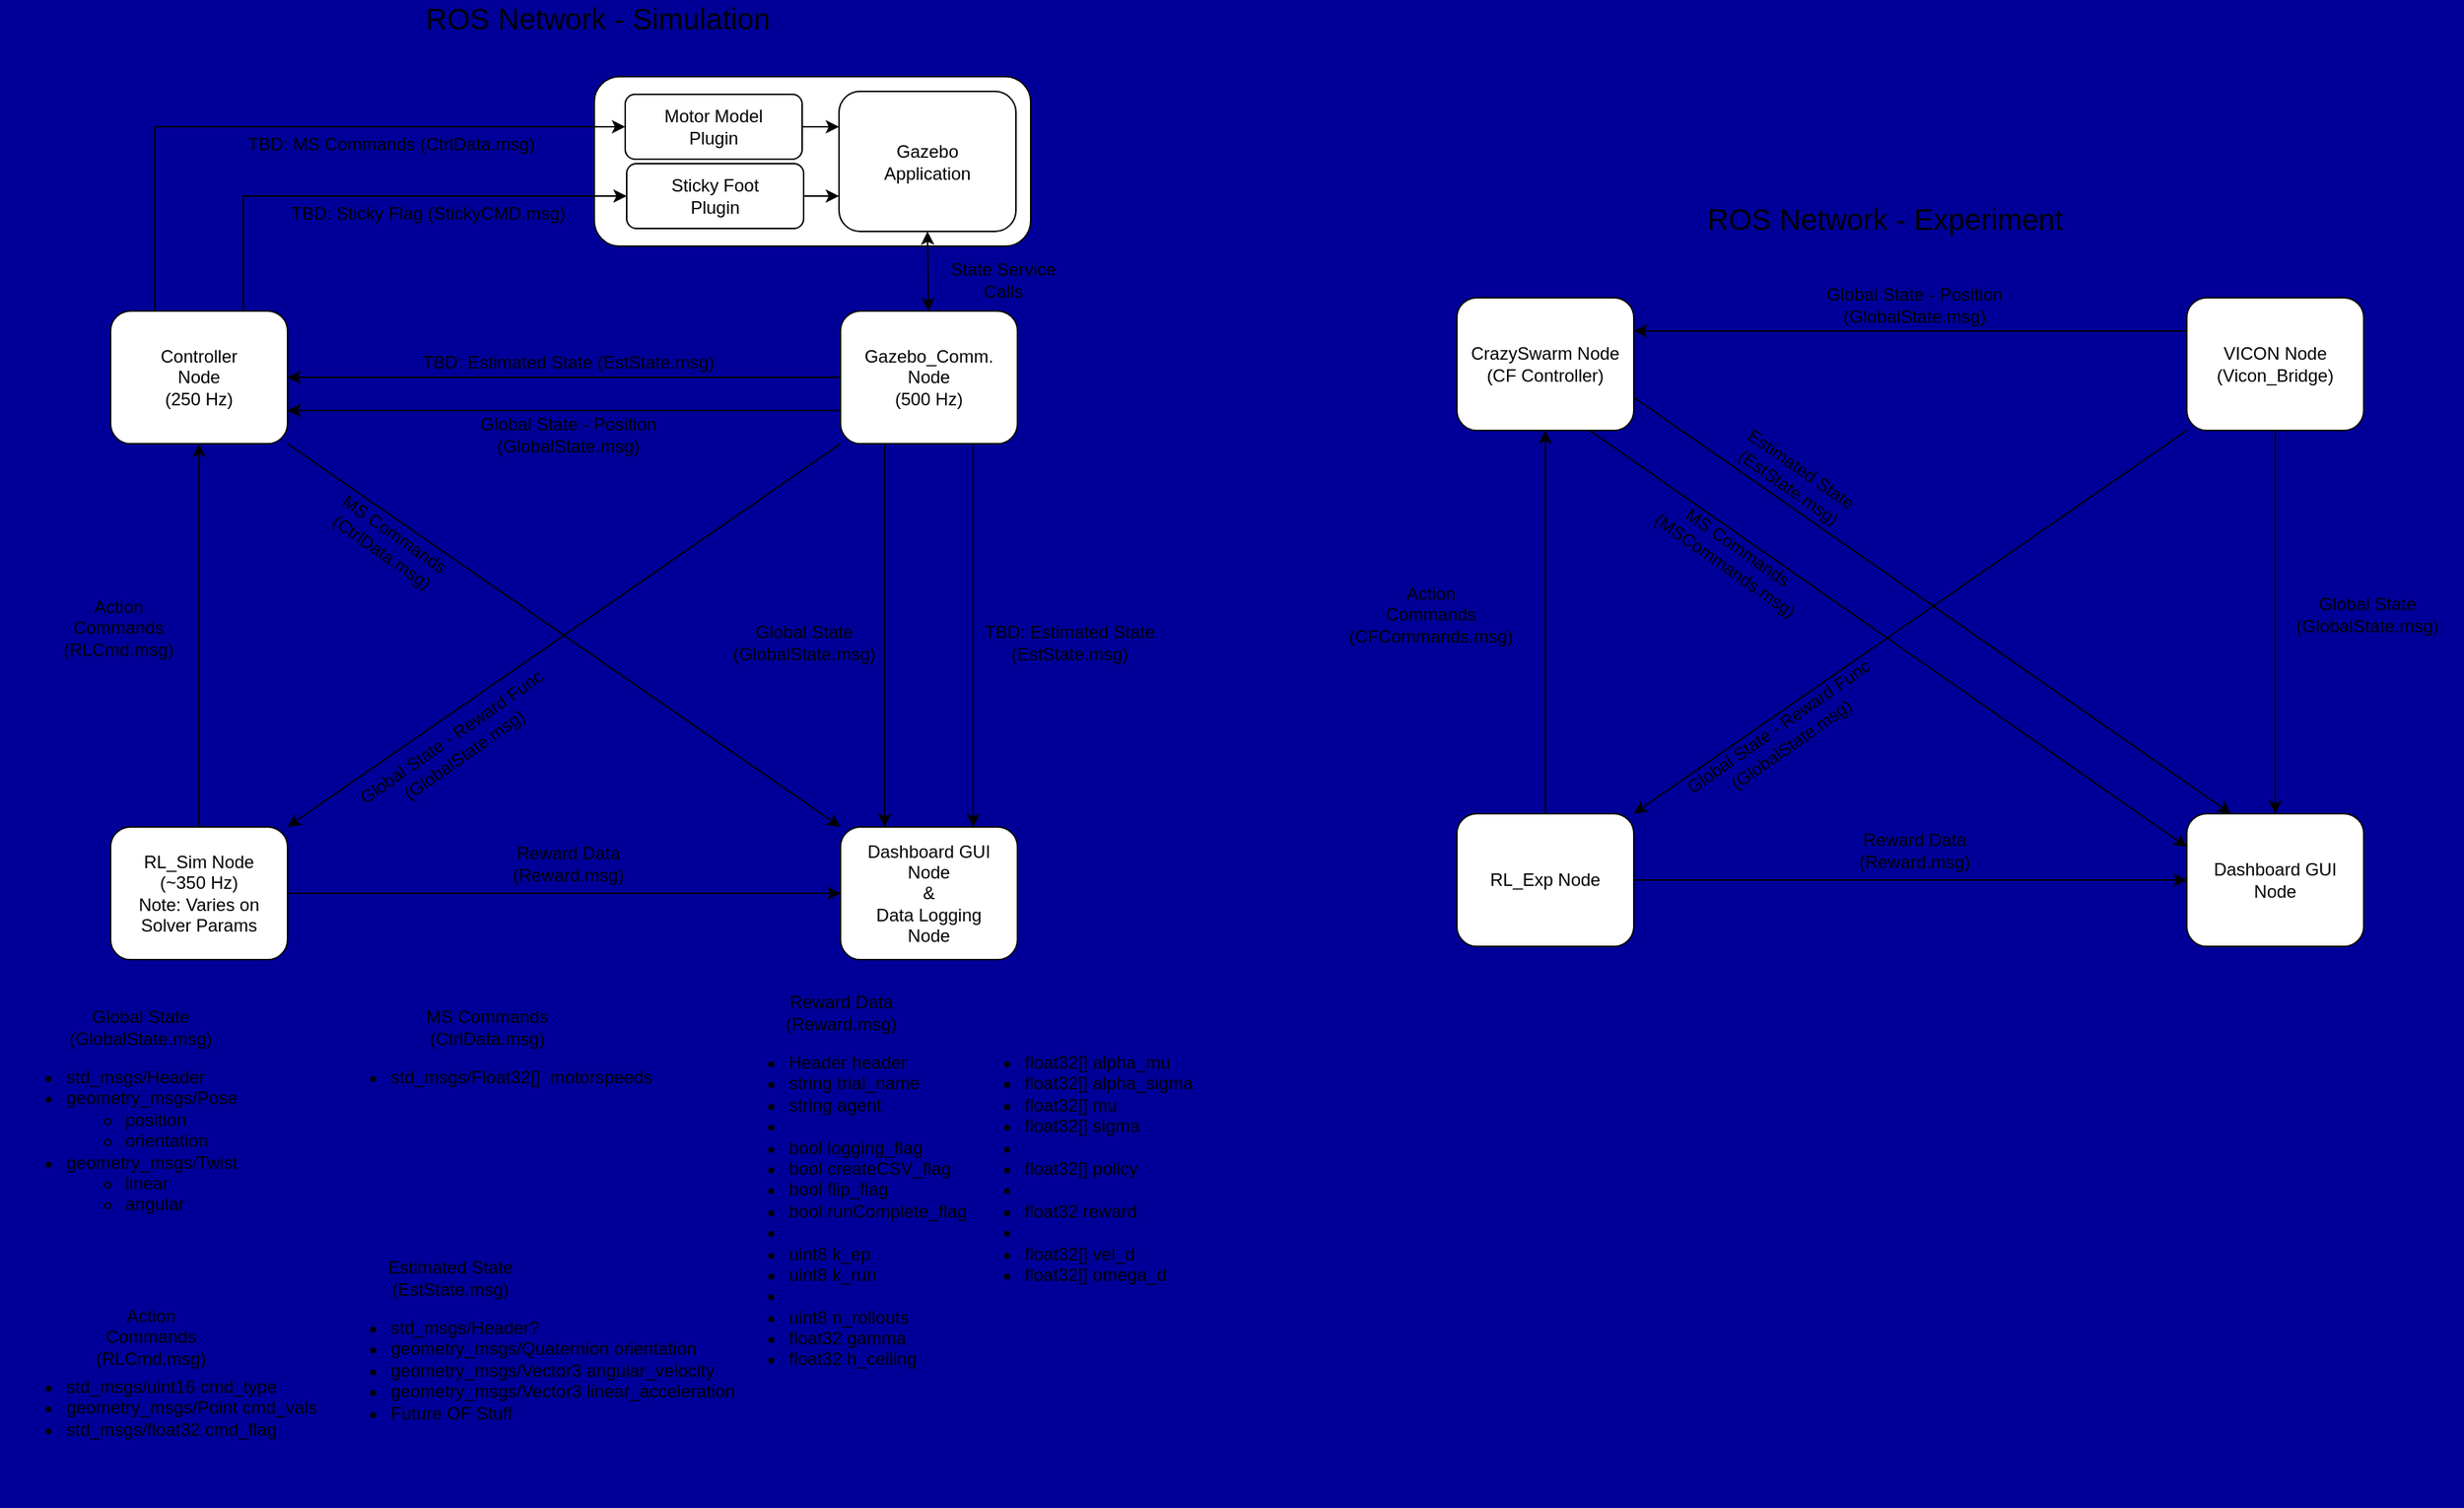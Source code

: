 <mxfile version="13.10.0" type="embed" pages="2">
    <diagram id="4q4zT_EYPk3diKyVNwrd" name="Page-1">
        <mxGraphModel dx="1112" dy="707" grid="1" gridSize="10" guides="1" tooltips="1" connect="1" arrows="1" fold="1" page="1" pageScale="1" pageWidth="850" pageHeight="1100" background="#000099" math="0" shadow="0">
            <root>
                <mxCell id="0"/>
                <mxCell id="1" parent="0"/>
                <mxCell id="GYX6j8tE0jOFINhNC3Ar-2" value="" style="rounded=1;whiteSpace=wrap;html=1;align=right;" parent="1" vertex="1">
                    <mxGeometry x="423" y="130" width="296" height="115" as="geometry"/>
                </mxCell>
                <mxCell id="csX2sQHDqy6ObiTzpXhX-31" style="edgeStyle=orthogonalEdgeStyle;rounded=0;orthogonalLoop=1;jettySize=auto;html=1;exitX=0.75;exitY=0;exitDx=0;exitDy=0;entryX=0;entryY=0.5;entryDx=0;entryDy=0;" parent="1" source="GYX6j8tE0jOFINhNC3Ar-1" target="csX2sQHDqy6ObiTzpXhX-12" edge="1">
                    <mxGeometry relative="1" as="geometry"/>
                </mxCell>
                <mxCell id="csX2sQHDqy6ObiTzpXhX-32" style="edgeStyle=orthogonalEdgeStyle;rounded=0;orthogonalLoop=1;jettySize=auto;html=1;exitX=0.25;exitY=0;exitDx=0;exitDy=0;entryX=0;entryY=0.5;entryDx=0;entryDy=0;" parent="1" source="GYX6j8tE0jOFINhNC3Ar-1" target="csX2sQHDqy6ObiTzpXhX-11" edge="1">
                    <mxGeometry relative="1" as="geometry"/>
                </mxCell>
                <mxCell id="GYX6j8tE0jOFINhNC3Ar-1" value="&lt;div&gt;Controller&lt;/div&gt;Node&lt;br&gt;(250 Hz)" style="rounded=1;whiteSpace=wrap;html=1;" parent="1" vertex="1">
                    <mxGeometry x="95" y="289" width="120" height="90" as="geometry"/>
                </mxCell>
                <mxCell id="GYX6j8tE0jOFINhNC3Ar-3" value="&lt;div&gt;RL_Sim Node&lt;/div&gt;&lt;div&gt;(~350 Hz)&lt;/div&gt;&lt;div&gt;Note: Varies on Solver Params&lt;/div&gt;" style="rounded=1;whiteSpace=wrap;html=1;" parent="1" vertex="1">
                    <mxGeometry x="95" y="639" width="120" height="90" as="geometry"/>
                </mxCell>
                <mxCell id="GYX6j8tE0jOFINhNC3Ar-4" value="" style="endArrow=classic;html=1;exitX=0.5;exitY=0;exitDx=0;exitDy=0;entryX=0.5;entryY=1;entryDx=0;entryDy=0;" parent="1" source="GYX6j8tE0jOFINhNC3Ar-3" target="GYX6j8tE0jOFINhNC3Ar-1" edge="1">
                    <mxGeometry width="50" height="50" relative="1" as="geometry">
                        <mxPoint x="380" y="599" as="sourcePoint"/>
                        <mxPoint x="430" y="549" as="targetPoint"/>
                    </mxGeometry>
                </mxCell>
                <mxCell id="GYX6j8tE0jOFINhNC3Ar-5" value="&lt;div&gt;Action&lt;br&gt;&lt;/div&gt;&lt;div&gt;Commands&lt;/div&gt;&lt;div&gt;(RLCmd&lt;span&gt;.msg)&lt;/span&gt;&lt;/div&gt;" style="text;html=1;align=center;verticalAlign=middle;resizable=0;points=[];autosize=1;" parent="1" vertex="1">
                    <mxGeometry x="55" y="479" width="90" height="50" as="geometry"/>
                </mxCell>
                <mxCell id="GYX6j8tE0jOFINhNC3Ar-6" value="&lt;div&gt;&lt;font style=&quot;font-size: 20px&quot;&gt;ROS Network - Simulation&lt;br&gt;&lt;/font&gt; &lt;/div&gt;" style="text;html=1;align=center;verticalAlign=middle;resizable=0;points=[];autosize=1;" parent="1" vertex="1">
                    <mxGeometry x="285" y="80" width="280" height="20" as="geometry"/>
                </mxCell>
                <mxCell id="GYX6j8tE0jOFINhNC3Ar-9" value="&lt;div&gt;Dashboard GUI&lt;br&gt;&lt;/div&gt;&lt;div&gt;Node&lt;br&gt;&lt;/div&gt;&lt;div&gt;&amp;amp;&lt;/div&gt;&lt;div&gt;Data Logging&lt;/div&gt;&lt;div&gt;Node&lt;/div&gt;" style="rounded=1;whiteSpace=wrap;html=1;" parent="1" vertex="1">
                    <mxGeometry x="590" y="639" width="120" height="90" as="geometry"/>
                </mxCell>
                <mxCell id="GYX6j8tE0jOFINhNC3Ar-10" value="" style="endArrow=classic;html=1;entryX=1;entryY=0;entryDx=0;entryDy=0;exitX=0;exitY=1;exitDx=0;exitDy=0;" parent="1" source="csX2sQHDqy6ObiTzpXhX-1" target="GYX6j8tE0jOFINhNC3Ar-3" edge="1">
                    <mxGeometry width="50" height="50" relative="1" as="geometry">
                        <mxPoint x="430" y="469" as="sourcePoint"/>
                        <mxPoint x="570" y="549" as="targetPoint"/>
                    </mxGeometry>
                </mxCell>
                <mxCell id="GYX6j8tE0jOFINhNC3Ar-23" value="" style="endArrow=classic;html=1;exitX=1;exitY=0.5;exitDx=0;exitDy=0;entryX=0;entryY=0.5;entryDx=0;entryDy=0;" parent="1" source="GYX6j8tE0jOFINhNC3Ar-3" target="GYX6j8tE0jOFINhNC3Ar-9" edge="1">
                    <mxGeometry width="50" height="50" relative="1" as="geometry">
                        <mxPoint x="389.5" y="684" as="sourcePoint"/>
                        <mxPoint x="389.5" y="449" as="targetPoint"/>
                    </mxGeometry>
                </mxCell>
                <mxCell id="GYX6j8tE0jOFINhNC3Ar-46" value="&lt;div&gt;CrazySwarm Node&lt;/div&gt;&lt;div&gt;(CF Controller)&lt;br&gt;&lt;/div&gt;" style="rounded=1;whiteSpace=wrap;html=1;" parent="1" vertex="1">
                    <mxGeometry x="1008" y="280" width="120" height="90" as="geometry"/>
                </mxCell>
                <mxCell id="GYX6j8tE0jOFINhNC3Ar-47" value="&lt;div&gt;VICON Node&lt;/div&gt;&lt;div&gt;(Vicon_Bridge)&lt;br&gt;&lt;/div&gt;" style="rounded=1;whiteSpace=wrap;html=1;" parent="1" vertex="1">
                    <mxGeometry x="1503" y="280" width="120" height="90" as="geometry"/>
                </mxCell>
                <mxCell id="GYX6j8tE0jOFINhNC3Ar-48" value="&lt;div&gt;RL_Exp Node&lt;/div&gt;" style="rounded=1;whiteSpace=wrap;html=1;" parent="1" vertex="1">
                    <mxGeometry x="1008" y="630" width="120" height="90" as="geometry"/>
                </mxCell>
                <mxCell id="GYX6j8tE0jOFINhNC3Ar-49" value="" style="endArrow=classic;html=1;exitX=0.5;exitY=0;exitDx=0;exitDy=0;entryX=0.5;entryY=1;entryDx=0;entryDy=0;" parent="1" source="GYX6j8tE0jOFINhNC3Ar-48" target="GYX6j8tE0jOFINhNC3Ar-46" edge="1">
                    <mxGeometry width="50" height="50" relative="1" as="geometry">
                        <mxPoint x="1293" y="590" as="sourcePoint"/>
                        <mxPoint x="1343" y="540" as="targetPoint"/>
                    </mxGeometry>
                </mxCell>
                <mxCell id="GYX6j8tE0jOFINhNC3Ar-50" value="&lt;font style=&quot;font-size: 20px&quot;&gt;ROS Network - Experiment&lt;br&gt;&lt;/font&gt;" style="text;html=1;align=center;verticalAlign=middle;resizable=0;points=[];autosize=1;" parent="1" vertex="1">
                    <mxGeometry x="1153" y="216" width="290" height="20" as="geometry"/>
                </mxCell>
                <mxCell id="GYX6j8tE0jOFINhNC3Ar-51" value="&lt;div&gt;MS Commands&lt;/div&gt;&lt;div&gt;(MSCommands.msg)&lt;/div&gt;" style="text;html=1;align=center;verticalAlign=middle;resizable=0;points=[];autosize=1;rotation=35;" parent="1" vertex="1">
                    <mxGeometry x="1124" y="440" width="140" height="30" as="geometry"/>
                </mxCell>
                <mxCell id="GYX6j8tE0jOFINhNC3Ar-52" value="&lt;div&gt;Dashboard GUI&lt;br&gt;&lt;/div&gt;&lt;div&gt;Node&lt;br&gt;&lt;/div&gt;" style="rounded=1;whiteSpace=wrap;html=1;" parent="1" vertex="1">
                    <mxGeometry x="1503" y="630" width="120" height="90" as="geometry"/>
                </mxCell>
                <mxCell id="GYX6j8tE0jOFINhNC3Ar-53" value="" style="endArrow=classic;html=1;exitX=0;exitY=1;exitDx=0;exitDy=0;entryX=1;entryY=0;entryDx=0;entryDy=0;" parent="1" source="GYX6j8tE0jOFINhNC3Ar-47" target="GYX6j8tE0jOFINhNC3Ar-48" edge="1">
                    <mxGeometry width="50" height="50" relative="1" as="geometry">
                        <mxPoint x="1123" y="540" as="sourcePoint"/>
                        <mxPoint x="1483" y="540" as="targetPoint"/>
                    </mxGeometry>
                </mxCell>
                <mxCell id="GYX6j8tE0jOFINhNC3Ar-54" value="" style="endArrow=classic;html=1;entryX=0.25;entryY=0;entryDx=0;entryDy=0;exitX=1;exitY=0.75;exitDx=0;exitDy=0;" parent="1" source="GYX6j8tE0jOFINhNC3Ar-46" target="GYX6j8tE0jOFINhNC3Ar-52" edge="1">
                    <mxGeometry width="50" height="50" relative="1" as="geometry">
                        <mxPoint x="1193" y="350" as="sourcePoint"/>
                        <mxPoint x="1163" y="765" as="targetPoint"/>
                    </mxGeometry>
                </mxCell>
                <mxCell id="GYX6j8tE0jOFINhNC3Ar-55" value="&lt;div&gt;Global State - Reward Func&lt;br&gt;&lt;/div&gt;&lt;div&gt; (GlobalState.msg)&lt;br&gt;&lt;/div&gt;" style="text;html=1;align=center;verticalAlign=middle;resizable=0;points=[];autosize=1;rotation=-35;" parent="1" vertex="1">
                    <mxGeometry x="1140" y="562" width="180" height="30" as="geometry"/>
                </mxCell>
                <mxCell id="GYX6j8tE0jOFINhNC3Ar-56" value="" style="endArrow=classic;html=1;exitX=0;exitY=0.25;exitDx=0;exitDy=0;entryX=1;entryY=0.25;entryDx=0;entryDy=0;" parent="1" source="GYX6j8tE0jOFINhNC3Ar-47" target="GYX6j8tE0jOFINhNC3Ar-46" edge="1">
                    <mxGeometry width="50" height="50" relative="1" as="geometry">
                        <mxPoint x="1423" y="325" as="sourcePoint"/>
                        <mxPoint x="1033" y="605" as="targetPoint"/>
                    </mxGeometry>
                </mxCell>
                <mxCell id="GYX6j8tE0jOFINhNC3Ar-57" value="&lt;div&gt;Global State - Position&lt;br&gt;&lt;/div&gt;&lt;div&gt;(GlobalState.msg)&lt;br&gt;&lt;/div&gt;" style="text;html=1;align=center;verticalAlign=middle;resizable=0;points=[];autosize=1;rotation=0;" parent="1" vertex="1">
                    <mxGeometry x="1243" y="270" width="150" height="30" as="geometry"/>
                </mxCell>
                <mxCell id="GYX6j8tE0jOFINhNC3Ar-61" value="&lt;div&gt;Global State&lt;/div&gt;&lt;div&gt;(GlobalState.msg)&lt;/div&gt;" style="text;html=1;align=center;verticalAlign=middle;resizable=0;points=[];autosize=1;rotation=0;" parent="1" vertex="1">
                    <mxGeometry x="1560" y="480" width="130" height="30" as="geometry"/>
                </mxCell>
                <mxCell id="GYX6j8tE0jOFINhNC3Ar-62" value="" style="endArrow=classic;html=1;exitX=0.5;exitY=1;exitDx=0;exitDy=0;entryX=0.5;entryY=0;entryDx=0;entryDy=0;" parent="1" source="GYX6j8tE0jOFINhNC3Ar-47" target="GYX6j8tE0jOFINhNC3Ar-52" edge="1">
                    <mxGeometry width="50" height="50" relative="1" as="geometry">
                        <mxPoint x="1503" y="335" as="sourcePoint"/>
                        <mxPoint x="1143" y="335" as="targetPoint"/>
                    </mxGeometry>
                </mxCell>
                <mxCell id="GYX6j8tE0jOFINhNC3Ar-63" value="&lt;div&gt;Estimated State&lt;/div&gt;&lt;div&gt;(EstState.msg)&lt;br&gt;&lt;/div&gt;" style="text;html=1;align=center;verticalAlign=middle;resizable=0;points=[];autosize=1;rotation=35;" parent="1" vertex="1">
                    <mxGeometry x="1182" y="387" width="110" height="30" as="geometry"/>
                </mxCell>
                <mxCell id="GYX6j8tE0jOFINhNC3Ar-64" value="" style="endArrow=classic;html=1;exitX=1;exitY=0.5;exitDx=0;exitDy=0;entryX=0;entryY=0.5;entryDx=0;entryDy=0;" parent="1" source="GYX6j8tE0jOFINhNC3Ar-48" target="GYX6j8tE0jOFINhNC3Ar-52" edge="1">
                    <mxGeometry width="50" height="50" relative="1" as="geometry">
                        <mxPoint x="1302.5" y="675" as="sourcePoint"/>
                        <mxPoint x="1302.5" y="440" as="targetPoint"/>
                    </mxGeometry>
                </mxCell>
                <mxCell id="GYX6j8tE0jOFINhNC3Ar-65" value="&lt;div&gt;Reward Data&lt;/div&gt;&lt;div&gt;(Reward.msg)&lt;br&gt;&lt;/div&gt;" style="text;html=1;align=center;verticalAlign=middle;resizable=0;points=[];autosize=1;rotation=0;" parent="1" vertex="1">
                    <mxGeometry x="1268" y="640" width="100" height="30" as="geometry"/>
                </mxCell>
                <mxCell id="GYX6j8tE0jOFINhNC3Ar-68" value="" style="endArrow=classic;html=1;exitX=0.75;exitY=1;exitDx=0;exitDy=0;entryX=0;entryY=0.25;entryDx=0;entryDy=0;" parent="1" source="GYX6j8tE0jOFINhNC3Ar-46" target="GYX6j8tE0jOFINhNC3Ar-52" edge="1">
                    <mxGeometry width="50" height="50" relative="1" as="geometry">
                        <mxPoint x="1503" y="312.5" as="sourcePoint"/>
                        <mxPoint x="1143" y="312.5" as="targetPoint"/>
                    </mxGeometry>
                </mxCell>
                <mxCell id="GYX6j8tE0jOFINhNC3Ar-71" value="&lt;div&gt;Action&lt;br&gt;&lt;/div&gt;&lt;div&gt;Commands&lt;/div&gt;&lt;div&gt;(CFCommands.msg)&lt;br&gt;&lt;/div&gt;" style="text;html=1;align=center;verticalAlign=middle;resizable=0;points=[];autosize=1;" parent="1" vertex="1">
                    <mxGeometry x="920" y="470" width="140" height="50" as="geometry"/>
                </mxCell>
                <mxCell id="GYX6j8tE0jOFINhNC3Ar-72" value="" style="endArrow=classic;html=1;entryX=0;entryY=0;entryDx=0;entryDy=0;exitX=1;exitY=1;exitDx=0;exitDy=0;" parent="1" source="GYX6j8tE0jOFINhNC3Ar-1" target="GYX6j8tE0jOFINhNC3Ar-9" edge="1">
                    <mxGeometry width="50" height="50" relative="1" as="geometry">
                        <mxPoint x="210" y="378" as="sourcePoint"/>
                        <mxPoint x="570" y="378" as="targetPoint"/>
                    </mxGeometry>
                </mxCell>
                <mxCell id="GYX6j8tE0jOFINhNC3Ar-78" value="&lt;div&gt;Reward Data&lt;/div&gt;&lt;div&gt;(Reward.msg)&lt;br&gt;&lt;/div&gt;" style="text;html=1;align=center;verticalAlign=middle;resizable=0;points=[];autosize=1;rotation=0;" parent="1" vertex="1">
                    <mxGeometry x="355" y="649" width="100" height="30" as="geometry"/>
                </mxCell>
                <mxCell id="GYX6j8tE0jOFINhNC3Ar-79" value="&lt;div&gt;Global State - Reward Func&lt;br&gt;&lt;/div&gt;&lt;div&gt; (GlobalState.msg)&lt;br&gt;&lt;/div&gt;" style="text;html=1;align=center;verticalAlign=middle;resizable=0;points=[];autosize=1;rotation=-35;" parent="1" vertex="1">
                    <mxGeometry x="240" y="569" width="180" height="30" as="geometry"/>
                </mxCell>
                <mxCell id="GYX6j8tE0jOFINhNC3Ar-80" value="&lt;div&gt;MS Commands&lt;/div&gt;&lt;div&gt;(CtrlData.msg)&lt;/div&gt;" style="text;html=1;align=center;verticalAlign=middle;resizable=0;points=[];autosize=1;rotation=35;" parent="1" vertex="1">
                    <mxGeometry x="233" y="431" width="100" height="30" as="geometry"/>
                </mxCell>
                <mxCell id="GYX6j8tE0jOFINhNC3Ar-81" value="&lt;div&gt;Global State&lt;/div&gt;&lt;div&gt;(GlobalState.msg)&lt;/div&gt;" style="text;html=1;align=center;verticalAlign=middle;resizable=0;points=[];autosize=1;rotation=0;" parent="1" vertex="1">
                    <mxGeometry x="500" y="499" width="130" height="30" as="geometry"/>
                </mxCell>
                <mxCell id="GYX6j8tE0jOFINhNC3Ar-82" value="&lt;div&gt;TBD: Estimated State&lt;/div&gt;&lt;div&gt;(EstState.msg)&lt;br&gt;&lt;/div&gt;" style="text;html=1;align=center;verticalAlign=middle;resizable=0;points=[];autosize=1;rotation=0;" parent="1" vertex="1">
                    <mxGeometry x="680" y="499" width="130" height="30" as="geometry"/>
                </mxCell>
                <mxCell id="GYX6j8tE0jOFINhNC3Ar-84" value="&lt;div&gt;TBD: Estimated State (EstState.msg)&lt;br&gt;&lt;/div&gt;" style="text;html=1;align=center;verticalAlign=middle;resizable=0;points=[];autosize=1;rotation=0;" parent="1" vertex="1">
                    <mxGeometry x="300" y="314" width="210" height="20" as="geometry"/>
                </mxCell>
                <mxCell id="GYX6j8tE0jOFINhNC3Ar-87" value="&lt;div&gt;Global State - Position&lt;br&gt;&lt;/div&gt;&lt;div&gt;(GlobalState.msg)&lt;br&gt;&lt;/div&gt;" style="text;html=1;align=center;verticalAlign=middle;resizable=0;points=[];autosize=1;rotation=0;" parent="1" vertex="1">
                    <mxGeometry x="330" y="358" width="150" height="30" as="geometry"/>
                </mxCell>
                <mxCell id="GYX6j8tE0jOFINhNC3Ar-89" value="&lt;div&gt;TBD: MS Commands (CtrlData.msg)&lt;/div&gt;" style="text;html=1;align=center;verticalAlign=middle;resizable=0;points=[];autosize=1;rotation=0;" parent="1" vertex="1">
                    <mxGeometry x="180" y="166" width="210" height="20" as="geometry"/>
                </mxCell>
                <mxCell id="csX2sQHDqy6ObiTzpXhX-2" style="edgeStyle=orthogonalEdgeStyle;rounded=0;orthogonalLoop=1;jettySize=auto;html=1;exitX=0.25;exitY=1;exitDx=0;exitDy=0;entryX=0.25;entryY=0;entryDx=0;entryDy=0;" parent="1" source="csX2sQHDqy6ObiTzpXhX-1" target="GYX6j8tE0jOFINhNC3Ar-9" edge="1">
                    <mxGeometry relative="1" as="geometry"/>
                </mxCell>
                <mxCell id="csX2sQHDqy6ObiTzpXhX-3" style="edgeStyle=orthogonalEdgeStyle;rounded=0;orthogonalLoop=1;jettySize=auto;html=1;exitX=0;exitY=0.75;exitDx=0;exitDy=0;entryX=1;entryY=0.75;entryDx=0;entryDy=0;" parent="1" source="csX2sQHDqy6ObiTzpXhX-1" target="GYX6j8tE0jOFINhNC3Ar-1" edge="1">
                    <mxGeometry relative="1" as="geometry"/>
                </mxCell>
                <mxCell id="csX2sQHDqy6ObiTzpXhX-4" style="edgeStyle=orthogonalEdgeStyle;rounded=0;orthogonalLoop=1;jettySize=auto;html=1;exitX=0;exitY=0.5;exitDx=0;exitDy=0;entryX=1;entryY=0.5;entryDx=0;entryDy=0;" parent="1" source="csX2sQHDqy6ObiTzpXhX-1" target="GYX6j8tE0jOFINhNC3Ar-1" edge="1">
                    <mxGeometry relative="1" as="geometry"/>
                </mxCell>
                <mxCell id="csX2sQHDqy6ObiTzpXhX-9" style="edgeStyle=orthogonalEdgeStyle;rounded=0;orthogonalLoop=1;jettySize=auto;html=1;exitX=0.75;exitY=1;exitDx=0;exitDy=0;entryX=0.75;entryY=0;entryDx=0;entryDy=0;" parent="1" source="csX2sQHDqy6ObiTzpXhX-1" target="GYX6j8tE0jOFINhNC3Ar-9" edge="1">
                    <mxGeometry relative="1" as="geometry"/>
                </mxCell>
                <mxCell id="csX2sQHDqy6ObiTzpXhX-1" value="&lt;div&gt;Gazebo_Comm.&lt;/div&gt;&lt;div&gt;Node&lt;/div&gt;&lt;div&gt;(500 Hz)&lt;/div&gt;" style="rounded=1;whiteSpace=wrap;html=1;" parent="1" vertex="1">
                    <mxGeometry x="590" y="289" width="120" height="90" as="geometry"/>
                </mxCell>
                <mxCell id="csX2sQHDqy6ObiTzpXhX-8" value="" style="endArrow=classic;startArrow=classic;html=1;entryX=0.5;entryY=1;entryDx=0;entryDy=0;" parent="1" source="csX2sQHDqy6ObiTzpXhX-1" target="csX2sQHDqy6ObiTzpXhX-24" edge="1">
                    <mxGeometry width="50" height="50" relative="1" as="geometry">
                        <mxPoint x="470" y="489" as="sourcePoint"/>
                        <mxPoint x="520" y="439" as="targetPoint"/>
                    </mxGeometry>
                </mxCell>
                <mxCell id="csX2sQHDqy6ObiTzpXhX-10" value="State Service &lt;br&gt;&lt;div&gt;Calls&lt;/div&gt;" style="text;html=1;align=center;verticalAlign=middle;resizable=0;points=[];autosize=1;" parent="1" vertex="1">
                    <mxGeometry x="650" y="253" width="100" height="30" as="geometry"/>
                </mxCell>
                <mxCell id="csX2sQHDqy6ObiTzpXhX-27" style="edgeStyle=orthogonalEdgeStyle;rounded=0;orthogonalLoop=1;jettySize=auto;html=1;exitX=1;exitY=0.5;exitDx=0;exitDy=0;entryX=0;entryY=0.25;entryDx=0;entryDy=0;" parent="1" source="csX2sQHDqy6ObiTzpXhX-11" target="csX2sQHDqy6ObiTzpXhX-24" edge="1">
                    <mxGeometry relative="1" as="geometry"/>
                </mxCell>
                <mxCell id="csX2sQHDqy6ObiTzpXhX-11" value="&lt;div&gt;Motor Model&lt;/div&gt;&lt;div&gt;Plugin&lt;br&gt; &lt;/div&gt;" style="rounded=1;whiteSpace=wrap;html=1;" parent="1" vertex="1">
                    <mxGeometry x="444" y="142" width="120" height="44" as="geometry"/>
                </mxCell>
                <mxCell id="csX2sQHDqy6ObiTzpXhX-25" style="edgeStyle=orthogonalEdgeStyle;rounded=0;orthogonalLoop=1;jettySize=auto;html=1;exitX=1;exitY=0.5;exitDx=0;exitDy=0;entryX=0;entryY=0.75;entryDx=0;entryDy=0;" parent="1" source="csX2sQHDqy6ObiTzpXhX-12" target="csX2sQHDqy6ObiTzpXhX-24" edge="1">
                    <mxGeometry relative="1" as="geometry"/>
                </mxCell>
                <mxCell id="csX2sQHDqy6ObiTzpXhX-12" value="&lt;div&gt;Sticky Foot&lt;/div&gt;&lt;div&gt;Plugin&lt;br&gt;&lt;/div&gt;" style="rounded=1;whiteSpace=wrap;html=1;" parent="1" vertex="1">
                    <mxGeometry x="445" y="189" width="120" height="44" as="geometry"/>
                </mxCell>
                <mxCell id="csX2sQHDqy6ObiTzpXhX-23" value="TBD: Sticky Flag (StickyCMD.msg)" style="text;html=1;align=center;verticalAlign=middle;resizable=0;points=[];autosize=1;rotation=0;" parent="1" vertex="1">
                    <mxGeometry x="210" y="213" width="200" height="20" as="geometry"/>
                </mxCell>
                <mxCell id="csX2sQHDqy6ObiTzpXhX-24" value="&lt;div&gt;Gazebo&lt;/div&gt;&lt;div&gt;Application&lt;br&gt;&lt;/div&gt;" style="rounded=1;whiteSpace=wrap;html=1;" parent="1" vertex="1">
                    <mxGeometry x="589" y="140" width="120" height="95" as="geometry"/>
                </mxCell>
                <mxCell id="r23Sy4kyAW7ISlO-Up5t-1" value="&lt;div&gt;Action&lt;br&gt;&lt;/div&gt;&lt;div&gt;Commands&lt;/div&gt;&lt;div&gt;(RLCmd.msg)&lt;br&gt;&lt;/div&gt;" style="text;html=1;align=center;verticalAlign=middle;resizable=0;points=[];autosize=1;" parent="1" vertex="1">
                    <mxGeometry x="77" y="960" width="90" height="50" as="geometry"/>
                </mxCell>
                <mxCell id="r23Sy4kyAW7ISlO-Up5t-2" value="&lt;div&gt;Reward Data&lt;/div&gt;&lt;div&gt;(Reward.msg)&lt;br&gt;&lt;/div&gt;" style="text;html=1;align=center;verticalAlign=middle;resizable=0;points=[];autosize=1;rotation=0;" parent="1" vertex="1">
                    <mxGeometry x="540" y="750" width="100" height="30" as="geometry"/>
                </mxCell>
                <mxCell id="r23Sy4kyAW7ISlO-Up5t-3" value="&lt;div&gt;Global State&lt;/div&gt;&lt;div&gt;(GlobalState.msg)&lt;/div&gt;" style="text;html=1;align=center;verticalAlign=middle;resizable=0;points=[];autosize=1;rotation=0;" parent="1" vertex="1">
                    <mxGeometry x="50" y="760" width="130" height="30" as="geometry"/>
                </mxCell>
                <mxCell id="r23Sy4kyAW7ISlO-Up5t-4" value="&lt;div&gt;Estimated State&lt;/div&gt;&lt;div&gt;(EstState.msg)&lt;br&gt;&lt;/div&gt;" style="text;html=1;align=center;verticalAlign=middle;resizable=0;points=[];autosize=1;rotation=0;" parent="1" vertex="1">
                    <mxGeometry x="270" y="930" width="110" height="30" as="geometry"/>
                </mxCell>
                <mxCell id="r23Sy4kyAW7ISlO-Up5t-5" value="&lt;div&gt;MS Commands&lt;/div&gt;&lt;div&gt;(CtrlData.msg)&lt;/div&gt;" style="text;html=1;align=center;verticalAlign=middle;resizable=0;points=[];autosize=1;rotation=0;" parent="1" vertex="1">
                    <mxGeometry x="300" y="760" width="100" height="30" as="geometry"/>
                </mxCell>
                <mxCell id="r23Sy4kyAW7ISlO-Up5t-6" value="&lt;ul&gt;&lt;li&gt;std_msgs/Header &lt;br&gt;&lt;/li&gt;&lt;li&gt;geometry_msgs/Pose&lt;/li&gt;&lt;ul&gt;&lt;li&gt;position&lt;/li&gt;&lt;li&gt;orientation&lt;/li&gt;&lt;/ul&gt;&lt;li&gt;geometry_msgs/Twist&lt;/li&gt;&lt;ul&gt;&lt;li&gt;linear&lt;/li&gt;&lt;li&gt;angular&lt;br&gt;&lt;/li&gt;&lt;/ul&gt;&lt;/ul&gt;&lt;div&gt;&lt;br&gt;&lt;/div&gt;&lt;div&gt;&lt;br&gt;&lt;/div&gt;" style="text;html=1;strokeColor=none;fillColor=none;spacing=5;spacingTop=-20;whiteSpace=wrap;overflow=hidden;rounded=0;" parent="1" vertex="1">
                    <mxGeometry x="20" y="800" width="190" height="140" as="geometry"/>
                </mxCell>
                <mxCell id="r23Sy4kyAW7ISlO-Up5t-7" value="&lt;ul&gt;&lt;li&gt;std_msgs/Header?&lt;br&gt;&lt;/li&gt;&lt;li&gt;geometry_msgs/Quaternion orientation&lt;br&gt;&lt;/li&gt;&lt;li&gt;geometry_msgs/Vector3 angular_velocity&lt;/li&gt;&lt;li&gt;geometry_msgs/Vector3 linear_acceleration&lt;/li&gt;&lt;li&gt;Future OF Stuff&lt;br&gt;&lt;/li&gt;&lt;/ul&gt;&lt;div&gt;&lt;br&gt;&lt;/div&gt;" style="text;html=1;strokeColor=none;fillColor=none;spacing=5;spacingTop=-20;whiteSpace=wrap;overflow=hidden;rounded=0;" parent="1" vertex="1">
                    <mxGeometry x="240" y="970" width="320" height="110" as="geometry"/>
                </mxCell>
                <mxCell id="r23Sy4kyAW7ISlO-Up5t-8" value="&lt;ul&gt;&lt;li&gt;&lt;span&gt;Header header&lt;/span&gt;&lt;br&gt;&lt;/li&gt;&lt;li&gt;string trial_name&lt;/li&gt;&lt;li&gt;string agent&lt;/li&gt;&lt;li&gt;&lt;br&gt;&lt;/li&gt;&lt;li&gt;bool logging_flag&lt;/li&gt;&lt;li&gt;bool createCSV_flag&lt;/li&gt;&lt;li&gt;bool flip_flag&lt;/li&gt;&lt;li&gt;bool runComplete_flag&lt;/li&gt;&lt;li&gt;&lt;br&gt;&lt;/li&gt;&lt;li&gt;uint8 k_ep&lt;/li&gt;&lt;li&gt;uint8 k_run&lt;/li&gt;&lt;li&gt;&lt;br&gt;&lt;/li&gt;&lt;li&gt;uint8 n_rollouts&lt;/li&gt;&lt;li&gt;float32 gamma&lt;/li&gt;&lt;li&gt;float32 h_ceiling&lt;/li&gt;&lt;/ul&gt;" style="text;html=1;strokeColor=none;fillColor=none;spacing=5;spacingTop=-20;whiteSpace=wrap;overflow=hidden;rounded=0;horizontal=1;" parent="1" vertex="1">
                    <mxGeometry x="510" y="790" width="180" height="310" as="geometry"/>
                </mxCell>
                <mxCell id="r23Sy4kyAW7ISlO-Up5t-9" value="&lt;ul&gt;&lt;li&gt;std_msgs/Float32[]&amp;nbsp; motorspeeds&lt;br&gt;&lt;/li&gt;&lt;/ul&gt;" style="text;html=1;strokeColor=none;fillColor=none;spacing=5;spacingTop=-20;whiteSpace=wrap;overflow=hidden;rounded=0;" parent="1" vertex="1">
                    <mxGeometry x="240" y="800" width="260" height="20" as="geometry"/>
                </mxCell>
                <mxCell id="r23Sy4kyAW7ISlO-Up5t-10" value="&lt;ul&gt;&lt;li&gt;std_msgs/uint16 cmd_type&lt;/li&gt;&lt;li&gt;geometry_msgs/Point cmd_vals&lt;/li&gt;&lt;li&gt;std_msgs/float32 cmd_flag&lt;br&gt;&lt;/li&gt;&lt;/ul&gt;&lt;div&gt;&lt;br&gt;&lt;/div&gt;&lt;div&gt;&lt;br&gt;&lt;/div&gt;" style="text;html=1;strokeColor=none;fillColor=none;spacing=5;spacingTop=-20;whiteSpace=wrap;overflow=hidden;rounded=0;" parent="1" vertex="1">
                    <mxGeometry x="20" y="1010" width="220" height="70" as="geometry"/>
                </mxCell>
                <mxCell id="3" value="&lt;ul&gt;&lt;li&gt;&lt;span&gt;float32[] alpha_mu&lt;/span&gt;&lt;br&gt;&lt;/li&gt;&lt;li&gt;float32[] alpha_sigma&lt;/li&gt;&lt;li&gt;float32[] mu&lt;/li&gt;&lt;li&gt;float32[] sigma&lt;/li&gt;&lt;li&gt;&lt;br&gt;&lt;/li&gt;&lt;li&gt;float32[] policy&lt;/li&gt;&lt;li&gt;&lt;br&gt;&lt;/li&gt;&lt;li&gt;float32 reward&lt;/li&gt;&lt;li&gt;&lt;br&gt;&lt;/li&gt;&lt;li&gt;float32[] vel_d&lt;/li&gt;&lt;li&gt;float32[] omega_d&lt;br&gt;&lt;/li&gt;&lt;/ul&gt;" style="text;html=1;strokeColor=none;fillColor=none;spacing=5;spacingTop=-20;whiteSpace=wrap;overflow=hidden;rounded=0;horizontal=1;" vertex="1" parent="1">
                    <mxGeometry x="670" y="790" width="180" height="310" as="geometry"/>
                </mxCell>
            </root>
        </mxGraphModel>
    </diagram>
    <diagram id="nIwKfeP6t6e0K-6bQi9A" name="Page-2">
        <mxGraphModel dx="1355" dy="770" grid="1" gridSize="10" guides="1" tooltips="1" connect="1" arrows="1" fold="1" page="1" pageScale="1" pageWidth="850" pageHeight="1100" math="0" shadow="0">
            <root>
                <mxCell id="eUmmcljjAVMP1PaqSPiZ-0"/>
                <mxCell id="eUmmcljjAVMP1PaqSPiZ-1" parent="eUmmcljjAVMP1PaqSPiZ-0"/>
                <mxCell id="n7GJKIN_BkU1mC2qrZna-0" value="&lt;div&gt;Action&lt;br&gt;&lt;/div&gt;&lt;div&gt;Commands&lt;/div&gt;&lt;div&gt;(CFCommands.msg)&lt;br&gt;&lt;/div&gt;" style="text;html=1;align=center;verticalAlign=middle;resizable=0;points=[];autosize=1;" parent="eUmmcljjAVMP1PaqSPiZ-1" vertex="1">
                    <mxGeometry x="500" y="330" width="140" height="50" as="geometry"/>
                </mxCell>
                <mxCell id="g4kGXNhMa9So99Ss_wjb-0" value="&lt;div&gt;Reward Data&lt;/div&gt;&lt;div&gt;(Reward.msg)&lt;br&gt;&lt;/div&gt;" style="text;html=1;align=center;verticalAlign=middle;resizable=0;points=[];autosize=1;rotation=0;" parent="eUmmcljjAVMP1PaqSPiZ-1" vertex="1">
                    <mxGeometry x="370" y="95" width="100" height="30" as="geometry"/>
                </mxCell>
                <mxCell id="1iVR3jgshGj8voVjU0Wq-0" value="&lt;div&gt;Global State&lt;/div&gt;&lt;div&gt;(GlobalState.msg)&lt;/div&gt;" style="text;html=1;align=center;verticalAlign=middle;resizable=0;points=[];autosize=1;rotation=0;" parent="eUmmcljjAVMP1PaqSPiZ-1" vertex="1">
                    <mxGeometry x="80" y="95" width="130" height="30" as="geometry"/>
                </mxCell>
                <mxCell id="wXeXgULKl54EpwOFL07P-0" value="&lt;div&gt;Estimated State&lt;/div&gt;&lt;div&gt;(EstState.msg)&lt;br&gt;&lt;/div&gt;" style="text;html=1;align=center;verticalAlign=middle;resizable=0;points=[];autosize=1;rotation=0;" parent="eUmmcljjAVMP1PaqSPiZ-1" vertex="1">
                    <mxGeometry x="90" y="340" width="110" height="30" as="geometry"/>
                </mxCell>
                <mxCell id="G61nbyIcO0rgjP_906iy-0" value="&lt;div&gt;MS Commands&lt;/div&gt;&lt;div&gt;(MSCommands.msg)&lt;/div&gt;" style="text;html=1;align=center;verticalAlign=middle;resizable=0;points=[];autosize=1;rotation=0;" parent="eUmmcljjAVMP1PaqSPiZ-1" vertex="1">
                    <mxGeometry x="600" y="95" width="140" height="30" as="geometry"/>
                </mxCell>
                <mxCell id="We3G5fBXF-yeKgjlOx5w-1" value="&lt;ul&gt;&lt;li&gt;std_msgs/Header &lt;br&gt;&lt;/li&gt;&lt;li&gt;geometry_msgs/Pose&lt;/li&gt;&lt;ul&gt;&lt;li&gt;position&lt;/li&gt;&lt;li&gt;orientation&lt;/li&gt;&lt;/ul&gt;&lt;li&gt;geometry_msgs/Twist&lt;/li&gt;&lt;ul&gt;&lt;li&gt;linear&lt;/li&gt;&lt;li&gt;angular&lt;br&gt;&lt;/li&gt;&lt;/ul&gt;&lt;/ul&gt;&lt;div&gt;&lt;br&gt;&lt;/div&gt;&lt;div&gt;&lt;br&gt;&lt;/div&gt;" style="text;html=1;strokeColor=none;fillColor=none;spacing=5;spacingTop=-20;whiteSpace=wrap;overflow=hidden;rounded=0;" parent="eUmmcljjAVMP1PaqSPiZ-1" vertex="1">
                    <mxGeometry x="50" y="135" width="190" height="120" as="geometry"/>
                </mxCell>
                <mxCell id="We3G5fBXF-yeKgjlOx5w-2" value="&lt;ul&gt;&lt;li&gt;std_msgs/Header?&lt;br&gt;&lt;/li&gt;&lt;li&gt;geometry_msgs/Quaternion orientation&lt;br&gt;&lt;/li&gt;&lt;li&gt;geometry_msgs/Vector3 angular_velocity&lt;/li&gt;&lt;li&gt;geometry_msgs/Vector3 linear_acceleration&lt;/li&gt;&lt;li&gt;&amp;nbsp;&lt;/li&gt;&lt;li&gt;Future OF Stuff&lt;br&gt;&lt;/li&gt;&lt;/ul&gt;&lt;div&gt;&lt;br&gt;&lt;/div&gt;" style="text;html=1;strokeColor=none;fillColor=none;spacing=5;spacingTop=-20;whiteSpace=wrap;overflow=hidden;rounded=0;" parent="eUmmcljjAVMP1PaqSPiZ-1" vertex="1">
                    <mxGeometry x="50" y="390" width="320" height="120" as="geometry"/>
                </mxCell>
                <mxCell id="We3G5fBXF-yeKgjlOx5w-3" value="&lt;ul&gt;&lt;li&gt;std_msgs/UInt8 k_ep&lt;/li&gt;&lt;li&gt;std_msgs/UInt8 k_run&lt;/li&gt;&lt;li&gt;std_msgs/Float32 reward&lt;/li&gt;&lt;li&gt;std_msgs/Float32 reward_avg&lt;br&gt;&lt;/li&gt;&lt;/ul&gt;&lt;div&gt;&lt;br&gt;&lt;/div&gt;&lt;div&gt;&lt;br&gt;&lt;/div&gt;" style="text;html=1;strokeColor=none;fillColor=none;spacing=5;spacingTop=-20;whiteSpace=wrap;overflow=hidden;rounded=0;" parent="eUmmcljjAVMP1PaqSPiZ-1" vertex="1">
                    <mxGeometry x="340" y="135" width="240" height="120" as="geometry"/>
                </mxCell>
                <mxCell id="We3G5fBXF-yeKgjlOx5w-4" value="&lt;ul&gt;&lt;li&gt;std_msgs/Float32[]&amp;nbsp; motorspeeds&lt;br&gt;&lt;/li&gt;&lt;/ul&gt;" style="text;html=1;strokeColor=none;fillColor=none;spacing=5;spacingTop=-20;whiteSpace=wrap;overflow=hidden;rounded=0;" parent="eUmmcljjAVMP1PaqSPiZ-1" vertex="1">
                    <mxGeometry x="570" y="135" width="260" height="120" as="geometry"/>
                </mxCell>
                <mxCell id="We3G5fBXF-yeKgjlOx5w-5" value="&lt;ul&gt;&lt;li&gt;std_msgs/UInt8 cmd_type&lt;/li&gt;&lt;li&gt;std_msgs/Vector3 ctrl_vals&lt;/li&gt;&lt;li&gt;std_msgs/UInt8 ctrl_flag&lt;br&gt;&lt;/li&gt;&lt;/ul&gt;&lt;div&gt;&lt;br&gt;&lt;/div&gt;&lt;div&gt;&lt;br&gt;&lt;/div&gt;" style="text;html=1;strokeColor=none;fillColor=none;spacing=5;spacingTop=-20;whiteSpace=wrap;overflow=hidden;rounded=0;" parent="eUmmcljjAVMP1PaqSPiZ-1" vertex="1">
                    <mxGeometry x="470" y="390" width="260" height="120" as="geometry"/>
                </mxCell>
            </root>
        </mxGraphModel>
    </diagram>
</mxfile>
